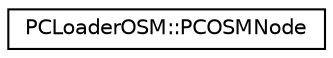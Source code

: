 digraph "Graphical Class Hierarchy"
{
  edge [fontname="Helvetica",fontsize="10",labelfontname="Helvetica",labelfontsize="10"];
  node [fontname="Helvetica",fontsize="10",shape=record];
  rankdir="LR";
  Node0 [label="PCLoaderOSM::PCOSMNode",height=0.2,width=0.4,color="black", fillcolor="white", style="filled",URL="$d8/d58/struct_p_c_loader_o_s_m_1_1_p_c_o_s_m_node.html",tooltip="An internal representation of an OSM-node. "];
}
